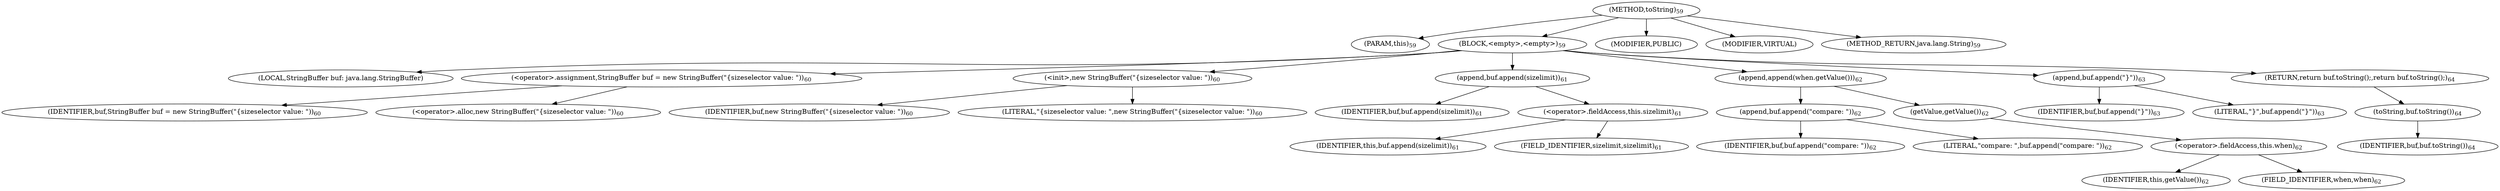 digraph "toString" {  
"86" [label = <(METHOD,toString)<SUB>59</SUB>> ]
"87" [label = <(PARAM,this)<SUB>59</SUB>> ]
"88" [label = <(BLOCK,&lt;empty&gt;,&lt;empty&gt;)<SUB>59</SUB>> ]
"4" [label = <(LOCAL,StringBuffer buf: java.lang.StringBuffer)> ]
"89" [label = <(&lt;operator&gt;.assignment,StringBuffer buf = new StringBuffer(&quot;{sizeselector value: &quot;))<SUB>60</SUB>> ]
"90" [label = <(IDENTIFIER,buf,StringBuffer buf = new StringBuffer(&quot;{sizeselector value: &quot;))<SUB>60</SUB>> ]
"91" [label = <(&lt;operator&gt;.alloc,new StringBuffer(&quot;{sizeselector value: &quot;))<SUB>60</SUB>> ]
"92" [label = <(&lt;init&gt;,new StringBuffer(&quot;{sizeselector value: &quot;))<SUB>60</SUB>> ]
"3" [label = <(IDENTIFIER,buf,new StringBuffer(&quot;{sizeselector value: &quot;))<SUB>60</SUB>> ]
"93" [label = <(LITERAL,&quot;{sizeselector value: &quot;,new StringBuffer(&quot;{sizeselector value: &quot;))<SUB>60</SUB>> ]
"94" [label = <(append,buf.append(sizelimit))<SUB>61</SUB>> ]
"95" [label = <(IDENTIFIER,buf,buf.append(sizelimit))<SUB>61</SUB>> ]
"96" [label = <(&lt;operator&gt;.fieldAccess,this.sizelimit)<SUB>61</SUB>> ]
"97" [label = <(IDENTIFIER,this,buf.append(sizelimit))<SUB>61</SUB>> ]
"98" [label = <(FIELD_IDENTIFIER,sizelimit,sizelimit)<SUB>61</SUB>> ]
"99" [label = <(append,append(when.getValue()))<SUB>62</SUB>> ]
"100" [label = <(append,buf.append(&quot;compare: &quot;))<SUB>62</SUB>> ]
"101" [label = <(IDENTIFIER,buf,buf.append(&quot;compare: &quot;))<SUB>62</SUB>> ]
"102" [label = <(LITERAL,&quot;compare: &quot;,buf.append(&quot;compare: &quot;))<SUB>62</SUB>> ]
"103" [label = <(getValue,getValue())<SUB>62</SUB>> ]
"104" [label = <(&lt;operator&gt;.fieldAccess,this.when)<SUB>62</SUB>> ]
"105" [label = <(IDENTIFIER,this,getValue())<SUB>62</SUB>> ]
"106" [label = <(FIELD_IDENTIFIER,when,when)<SUB>62</SUB>> ]
"107" [label = <(append,buf.append(&quot;}&quot;))<SUB>63</SUB>> ]
"108" [label = <(IDENTIFIER,buf,buf.append(&quot;}&quot;))<SUB>63</SUB>> ]
"109" [label = <(LITERAL,&quot;}&quot;,buf.append(&quot;}&quot;))<SUB>63</SUB>> ]
"110" [label = <(RETURN,return buf.toString();,return buf.toString();)<SUB>64</SUB>> ]
"111" [label = <(toString,buf.toString())<SUB>64</SUB>> ]
"112" [label = <(IDENTIFIER,buf,buf.toString())<SUB>64</SUB>> ]
"113" [label = <(MODIFIER,PUBLIC)> ]
"114" [label = <(MODIFIER,VIRTUAL)> ]
"115" [label = <(METHOD_RETURN,java.lang.String)<SUB>59</SUB>> ]
  "86" -> "87" 
  "86" -> "88" 
  "86" -> "113" 
  "86" -> "114" 
  "86" -> "115" 
  "88" -> "4" 
  "88" -> "89" 
  "88" -> "92" 
  "88" -> "94" 
  "88" -> "99" 
  "88" -> "107" 
  "88" -> "110" 
  "89" -> "90" 
  "89" -> "91" 
  "92" -> "3" 
  "92" -> "93" 
  "94" -> "95" 
  "94" -> "96" 
  "96" -> "97" 
  "96" -> "98" 
  "99" -> "100" 
  "99" -> "103" 
  "100" -> "101" 
  "100" -> "102" 
  "103" -> "104" 
  "104" -> "105" 
  "104" -> "106" 
  "107" -> "108" 
  "107" -> "109" 
  "110" -> "111" 
  "111" -> "112" 
}
